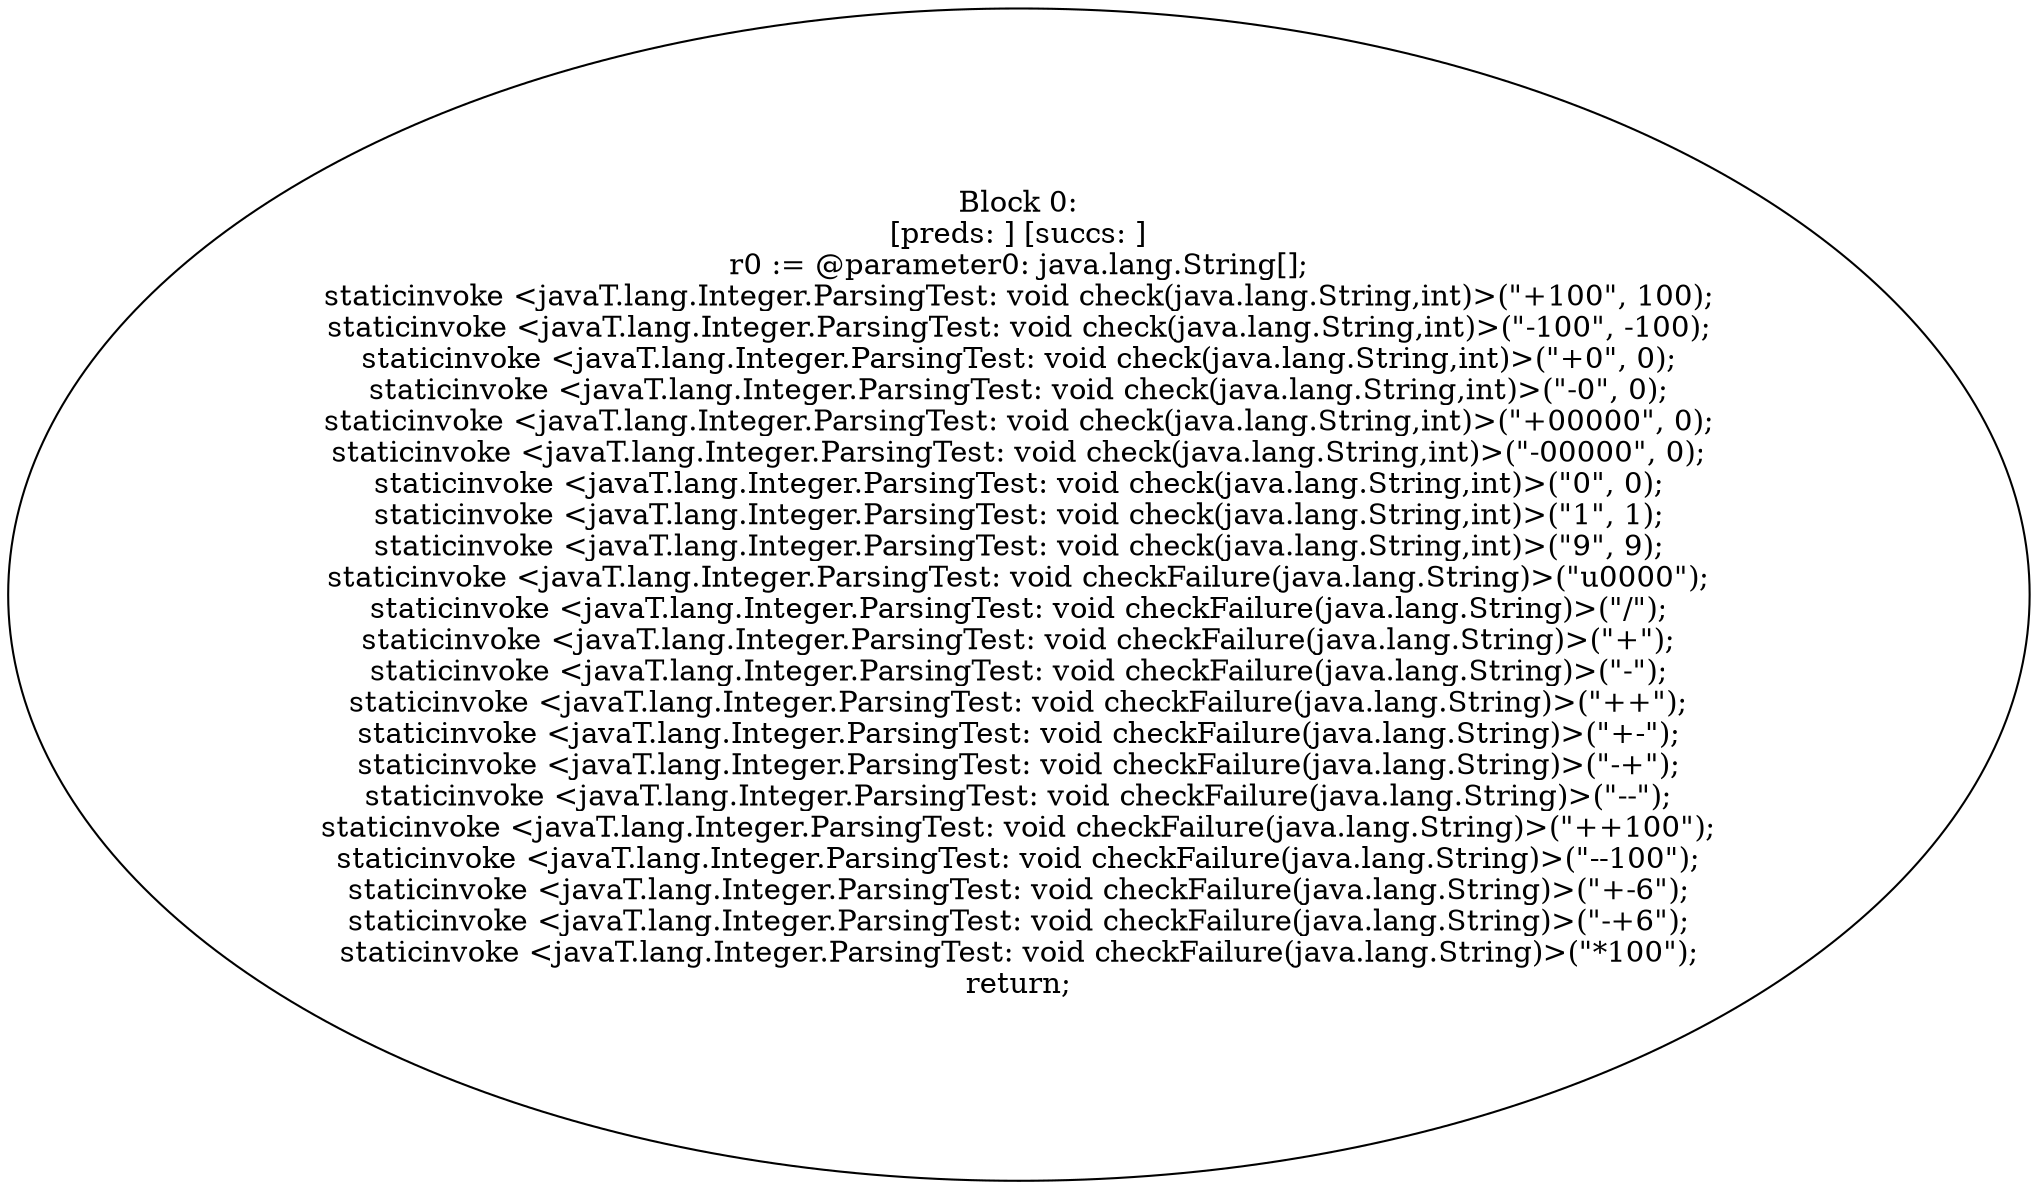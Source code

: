 digraph "unitGraph" {
    "Block 0:
[preds: ] [succs: ]
r0 := @parameter0: java.lang.String[];
staticinvoke <javaT.lang.Integer.ParsingTest: void check(java.lang.String,int)>(\"+100\", 100);
staticinvoke <javaT.lang.Integer.ParsingTest: void check(java.lang.String,int)>(\"-100\", -100);
staticinvoke <javaT.lang.Integer.ParsingTest: void check(java.lang.String,int)>(\"+0\", 0);
staticinvoke <javaT.lang.Integer.ParsingTest: void check(java.lang.String,int)>(\"-0\", 0);
staticinvoke <javaT.lang.Integer.ParsingTest: void check(java.lang.String,int)>(\"+00000\", 0);
staticinvoke <javaT.lang.Integer.ParsingTest: void check(java.lang.String,int)>(\"-00000\", 0);
staticinvoke <javaT.lang.Integer.ParsingTest: void check(java.lang.String,int)>(\"0\", 0);
staticinvoke <javaT.lang.Integer.ParsingTest: void check(java.lang.String,int)>(\"1\", 1);
staticinvoke <javaT.lang.Integer.ParsingTest: void check(java.lang.String,int)>(\"9\", 9);
staticinvoke <javaT.lang.Integer.ParsingTest: void checkFailure(java.lang.String)>(\"\u0000\");
staticinvoke <javaT.lang.Integer.ParsingTest: void checkFailure(java.lang.String)>(\"/\");
staticinvoke <javaT.lang.Integer.ParsingTest: void checkFailure(java.lang.String)>(\"+\");
staticinvoke <javaT.lang.Integer.ParsingTest: void checkFailure(java.lang.String)>(\"-\");
staticinvoke <javaT.lang.Integer.ParsingTest: void checkFailure(java.lang.String)>(\"++\");
staticinvoke <javaT.lang.Integer.ParsingTest: void checkFailure(java.lang.String)>(\"+-\");
staticinvoke <javaT.lang.Integer.ParsingTest: void checkFailure(java.lang.String)>(\"-+\");
staticinvoke <javaT.lang.Integer.ParsingTest: void checkFailure(java.lang.String)>(\"--\");
staticinvoke <javaT.lang.Integer.ParsingTest: void checkFailure(java.lang.String)>(\"++100\");
staticinvoke <javaT.lang.Integer.ParsingTest: void checkFailure(java.lang.String)>(\"--100\");
staticinvoke <javaT.lang.Integer.ParsingTest: void checkFailure(java.lang.String)>(\"+-6\");
staticinvoke <javaT.lang.Integer.ParsingTest: void checkFailure(java.lang.String)>(\"-+6\");
staticinvoke <javaT.lang.Integer.ParsingTest: void checkFailure(java.lang.String)>(\"*100\");
return;
"
}
